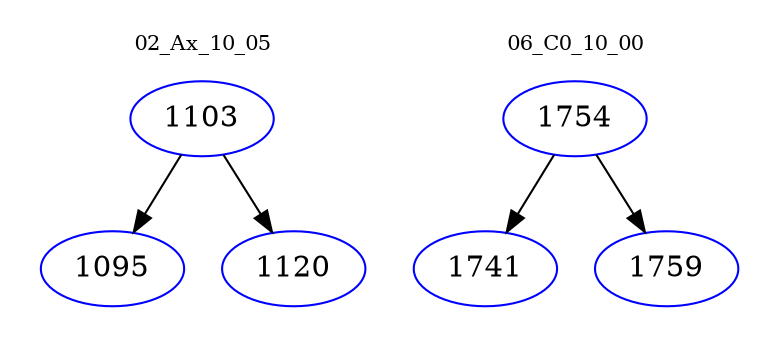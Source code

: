 digraph{
subgraph cluster_0 {
color = white
label = "02_Ax_10_05";
fontsize=10;
T0_1103 [label="1103", color="blue"]
T0_1103 -> T0_1095 [color="black"]
T0_1095 [label="1095", color="blue"]
T0_1103 -> T0_1120 [color="black"]
T0_1120 [label="1120", color="blue"]
}
subgraph cluster_1 {
color = white
label = "06_C0_10_00";
fontsize=10;
T1_1754 [label="1754", color="blue"]
T1_1754 -> T1_1741 [color="black"]
T1_1741 [label="1741", color="blue"]
T1_1754 -> T1_1759 [color="black"]
T1_1759 [label="1759", color="blue"]
}
}
